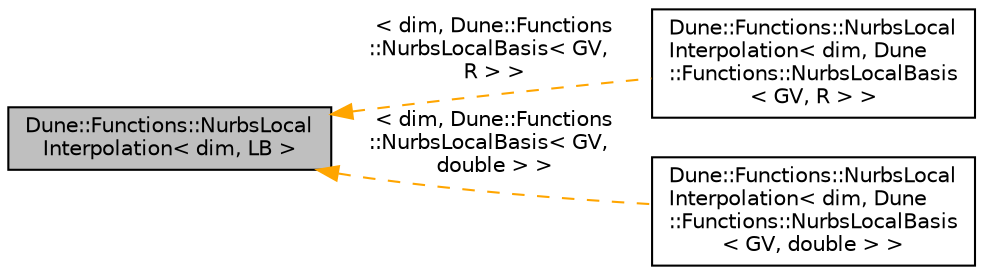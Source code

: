 digraph "Dune::Functions::NurbsLocalInterpolation&lt; dim, LB &gt;"
{
 // LATEX_PDF_SIZE
  edge [fontname="Helvetica",fontsize="10",labelfontname="Helvetica",labelfontsize="10"];
  node [fontname="Helvetica",fontsize="10",shape=record];
  rankdir="LR";
  Node1 [label="Dune::Functions::NurbsLocal\lInterpolation\< dim, LB \>",height=0.2,width=0.4,color="black", fillcolor="grey75", style="filled", fontcolor="black",tooltip="Local interpolation in the sense of dune-localfunctions, for the B-spline basis on tensor-product gri..."];
  Node1 -> Node2 [dir="back",color="orange",fontsize="10",style="dashed",label=" \< dim, Dune::Functions\l::NurbsLocalBasis\< GV,\l R \> \>" ,fontname="Helvetica"];
  Node2 [label="Dune::Functions::NurbsLocal\lInterpolation\< dim, Dune\l::Functions::NurbsLocalBasis\l\< GV, R \> \>",height=0.2,width=0.4,color="black", fillcolor="white", style="filled",URL="$d8/d27/a01043.html",tooltip=" "];
  Node1 -> Node3 [dir="back",color="orange",fontsize="10",style="dashed",label=" \< dim, Dune::Functions\l::NurbsLocalBasis\< GV,\l double \> \>" ,fontname="Helvetica"];
  Node3 [label="Dune::Functions::NurbsLocal\lInterpolation\< dim, Dune\l::Functions::NurbsLocalBasis\l\< GV, double \> \>",height=0.2,width=0.4,color="black", fillcolor="white", style="filled",URL="$d8/d27/a01043.html",tooltip=" "];
}

